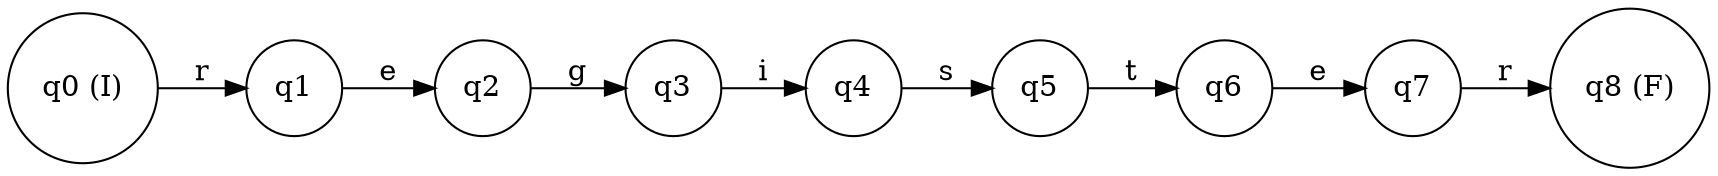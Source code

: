 digraph finite_state_machine {
rankdir=LR;
node [shape = circle];
q0 [label="q0 (I)"];
q1 [label="q1"];
q2 [label="q2"];
q3 [label="q3"];
q4 [label="q4"];
q5 [label="q5"];
q6 [label="q6"];
q7 [label="q7"];
q8 [label="q8 (F)"];
q0 -> q1 [label="r"];
q1 -> q2 [label="e"];
q2 -> q3 [label="g"];
q3 -> q4 [label="i"];
q4 -> q5 [label="s"];
q5 -> q6 [label="t"];
q6 -> q7 [label="e"];
q7 -> q8 [label="r"];
}